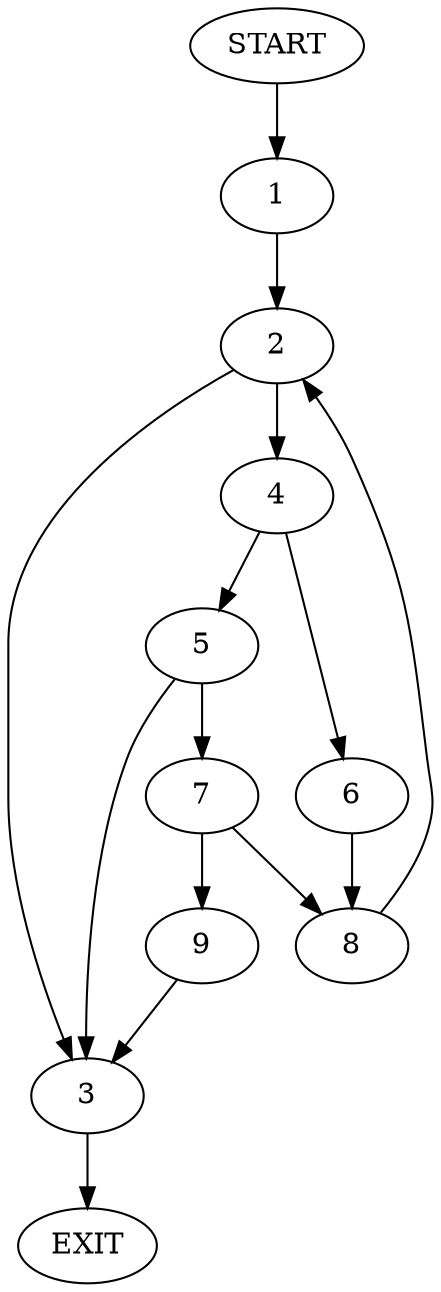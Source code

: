 digraph {
0 [label="START"]
10 [label="EXIT"]
0 -> 1
1 -> 2
2 -> 3
2 -> 4
4 -> 5
4 -> 6
3 -> 10
5 -> 3
5 -> 7
6 -> 8
8 -> 2
7 -> 8
7 -> 9
9 -> 3
}
